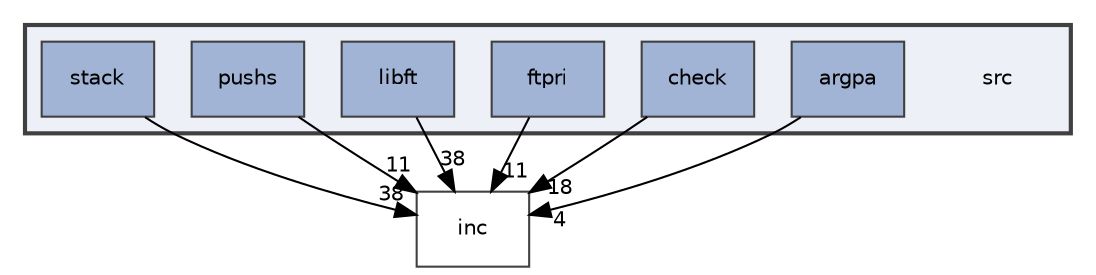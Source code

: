 digraph "src"
{
 // LATEX_PDF_SIZE
  edge [fontname="Helvetica",fontsize="10",labelfontname="Helvetica",labelfontsize="10"];
  node [fontname="Helvetica",fontsize="10",shape=record];
  compound=true
  subgraph clusterdir_68267d1309a1af8e8297ef4c3efbcdba {
    graph [ bgcolor="#edf0f7", pencolor="grey25", style="filled,bold,", label="", fontname="Helvetica", fontsize="10", URL="dir_68267d1309a1af8e8297ef4c3efbcdba.html"]
    dir_68267d1309a1af8e8297ef4c3efbcdba [shape=plaintext, label="src"];
  dir_888492c67d4c251dd07e5a32b365f7eb [shape=box, label="argpa", style="filled,", fillcolor="#a2b4d6", color="grey25", URL="dir_888492c67d4c251dd07e5a32b365f7eb.html"];
  dir_5073609cd6667b8d9a3c33b72b0412da [shape=box, label="check", style="filled,", fillcolor="#a2b4d6", color="grey25", URL="dir_5073609cd6667b8d9a3c33b72b0412da.html"];
  dir_3c1c818669fa557263b8243d09369c54 [shape=box, label="ftpri", style="filled,", fillcolor="#a2b4d6", color="grey25", URL="dir_3c1c818669fa557263b8243d09369c54.html"];
  dir_0875826b1a8f3435681a79fbc69263bd [shape=box, label="libft", style="filled,", fillcolor="#a2b4d6", color="grey25", URL="dir_0875826b1a8f3435681a79fbc69263bd.html"];
  dir_8831ffa531f05d12a43027139a180f39 [shape=box, label="pushs", style="filled,", fillcolor="#a2b4d6", color="grey25", URL="dir_8831ffa531f05d12a43027139a180f39.html"];
  dir_ae05216015ae78cedcc5de6d7fdc0879 [shape=box, label="stack", style="filled,", fillcolor="#a2b4d6", color="grey25", URL="dir_ae05216015ae78cedcc5de6d7fdc0879.html"];
  }
  dir_bfccd401955b95cf8c75461437045ac0 [shape=box, label="inc", style="", fillcolor="#edf0f7", color="grey25", URL="dir_bfccd401955b95cf8c75461437045ac0.html"];
  dir_888492c67d4c251dd07e5a32b365f7eb->dir_bfccd401955b95cf8c75461437045ac0 [headlabel="4", labeldistance=1.5 headhref="dir_000000_000003.html"];
  dir_5073609cd6667b8d9a3c33b72b0412da->dir_bfccd401955b95cf8c75461437045ac0 [headlabel="18", labeldistance=1.5 headhref="dir_000001_000003.html"];
  dir_3c1c818669fa557263b8243d09369c54->dir_bfccd401955b95cf8c75461437045ac0 [headlabel="11", labeldistance=1.5 headhref="dir_000002_000003.html"];
  dir_0875826b1a8f3435681a79fbc69263bd->dir_bfccd401955b95cf8c75461437045ac0 [headlabel="38", labeldistance=1.5 headhref="dir_000004_000003.html"];
  dir_8831ffa531f05d12a43027139a180f39->dir_bfccd401955b95cf8c75461437045ac0 [headlabel="11", labeldistance=1.5 headhref="dir_000005_000003.html"];
  dir_ae05216015ae78cedcc5de6d7fdc0879->dir_bfccd401955b95cf8c75461437045ac0 [headlabel="38", labeldistance=1.5 headhref="dir_000007_000003.html"];
}
